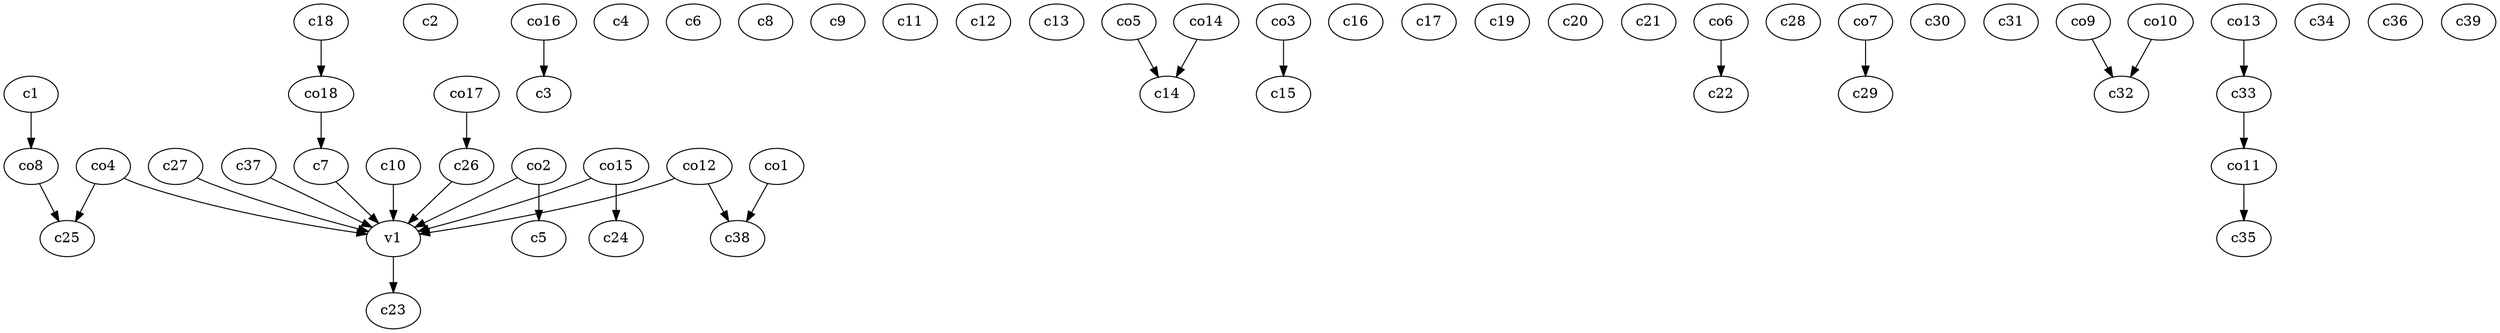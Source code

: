 strict digraph  {
c1;
c2;
c3;
c4;
c5;
c6;
c7;
c8;
c9;
c10;
c11;
c12;
c13;
c14;
c15;
c16;
c17;
c18;
c19;
c20;
c21;
c22;
c23;
c24;
c25;
c26;
c27;
c28;
c29;
c30;
c31;
c32;
c33;
c34;
c35;
c36;
c37;
c38;
c39;
v1;
co1;
co2;
co3;
co4;
co5;
co6;
co7;
co8;
co9;
co10;
co11;
co12;
co13;
co14;
co15;
co16;
co17;
co18;
c1 -> co8  [weight=1];
c7 -> v1  [weight=1];
c10 -> v1  [weight=1];
c18 -> co18  [weight=1];
c26 -> v1  [weight=1];
c27 -> v1  [weight=1];
c33 -> co11  [weight=1];
c37 -> v1  [weight=1];
v1 -> c23  [weight=1];
co1 -> c38  [weight=1];
co2 -> c5  [weight=1];
co2 -> v1  [weight=1];
co3 -> c15  [weight=1];
co4 -> c25  [weight=1];
co4 -> v1  [weight=1];
co5 -> c14  [weight=1];
co6 -> c22  [weight=1];
co7 -> c29  [weight=1];
co8 -> c25  [weight=1];
co9 -> c32  [weight=1];
co10 -> c32  [weight=1];
co11 -> c35  [weight=1];
co12 -> c38  [weight=1];
co12 -> v1  [weight=1];
co13 -> c33  [weight=1];
co14 -> c14  [weight=1];
co15 -> c24  [weight=1];
co15 -> v1  [weight=1];
co16 -> c3  [weight=1];
co17 -> c26  [weight=1];
co18 -> c7  [weight=1];
}

